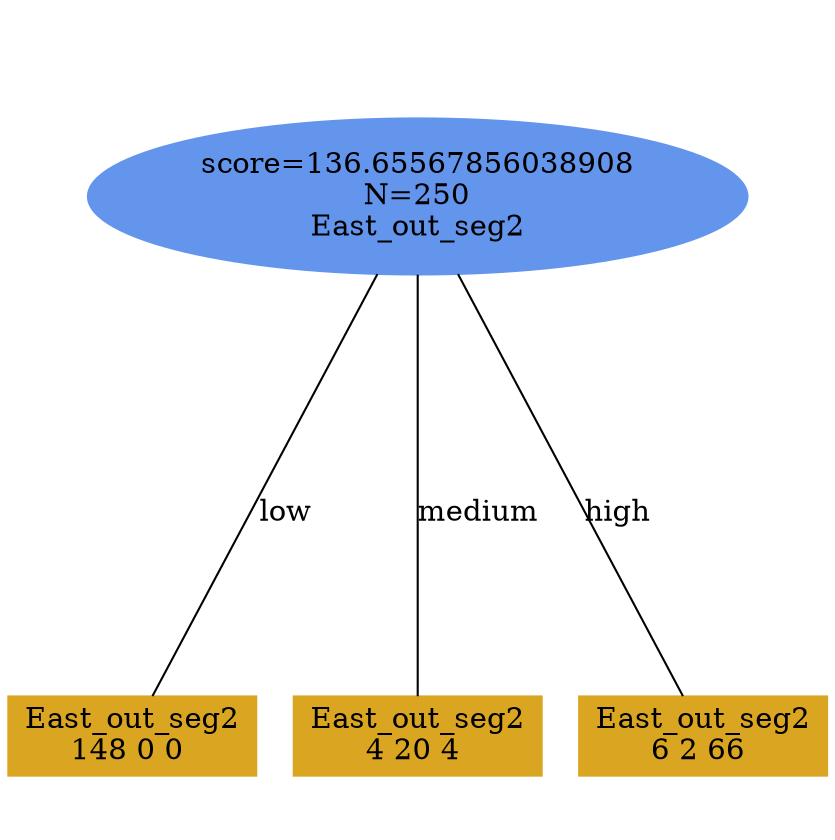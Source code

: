 digraph "DD" {
size = "7.5,10"
ratio=1.0;
center = true;
edge [dir = none];
{ rank = same; node [shape=ellipse, style=filled, color=cornflowerblue];"830" [label="score=136.65567856038908\nN=250\nEast_out_seg2"];}
{ rank = same; node [shape=box, style=filled, color=goldenrod];"831" [label="East_out_seg2\n148 0 0 "];}
{ rank = same; node [shape=box, style=filled, color=goldenrod];"832" [label="East_out_seg2\n4 20 4 "];}
{ rank = same; node [shape=box, style=filled, color=goldenrod];"833" [label="East_out_seg2\n6 2 66 "];}
"830" -> "831" [label = "low"];
"830" -> "832" [label = "medium"];
"830" -> "833" [label = "high"];

}